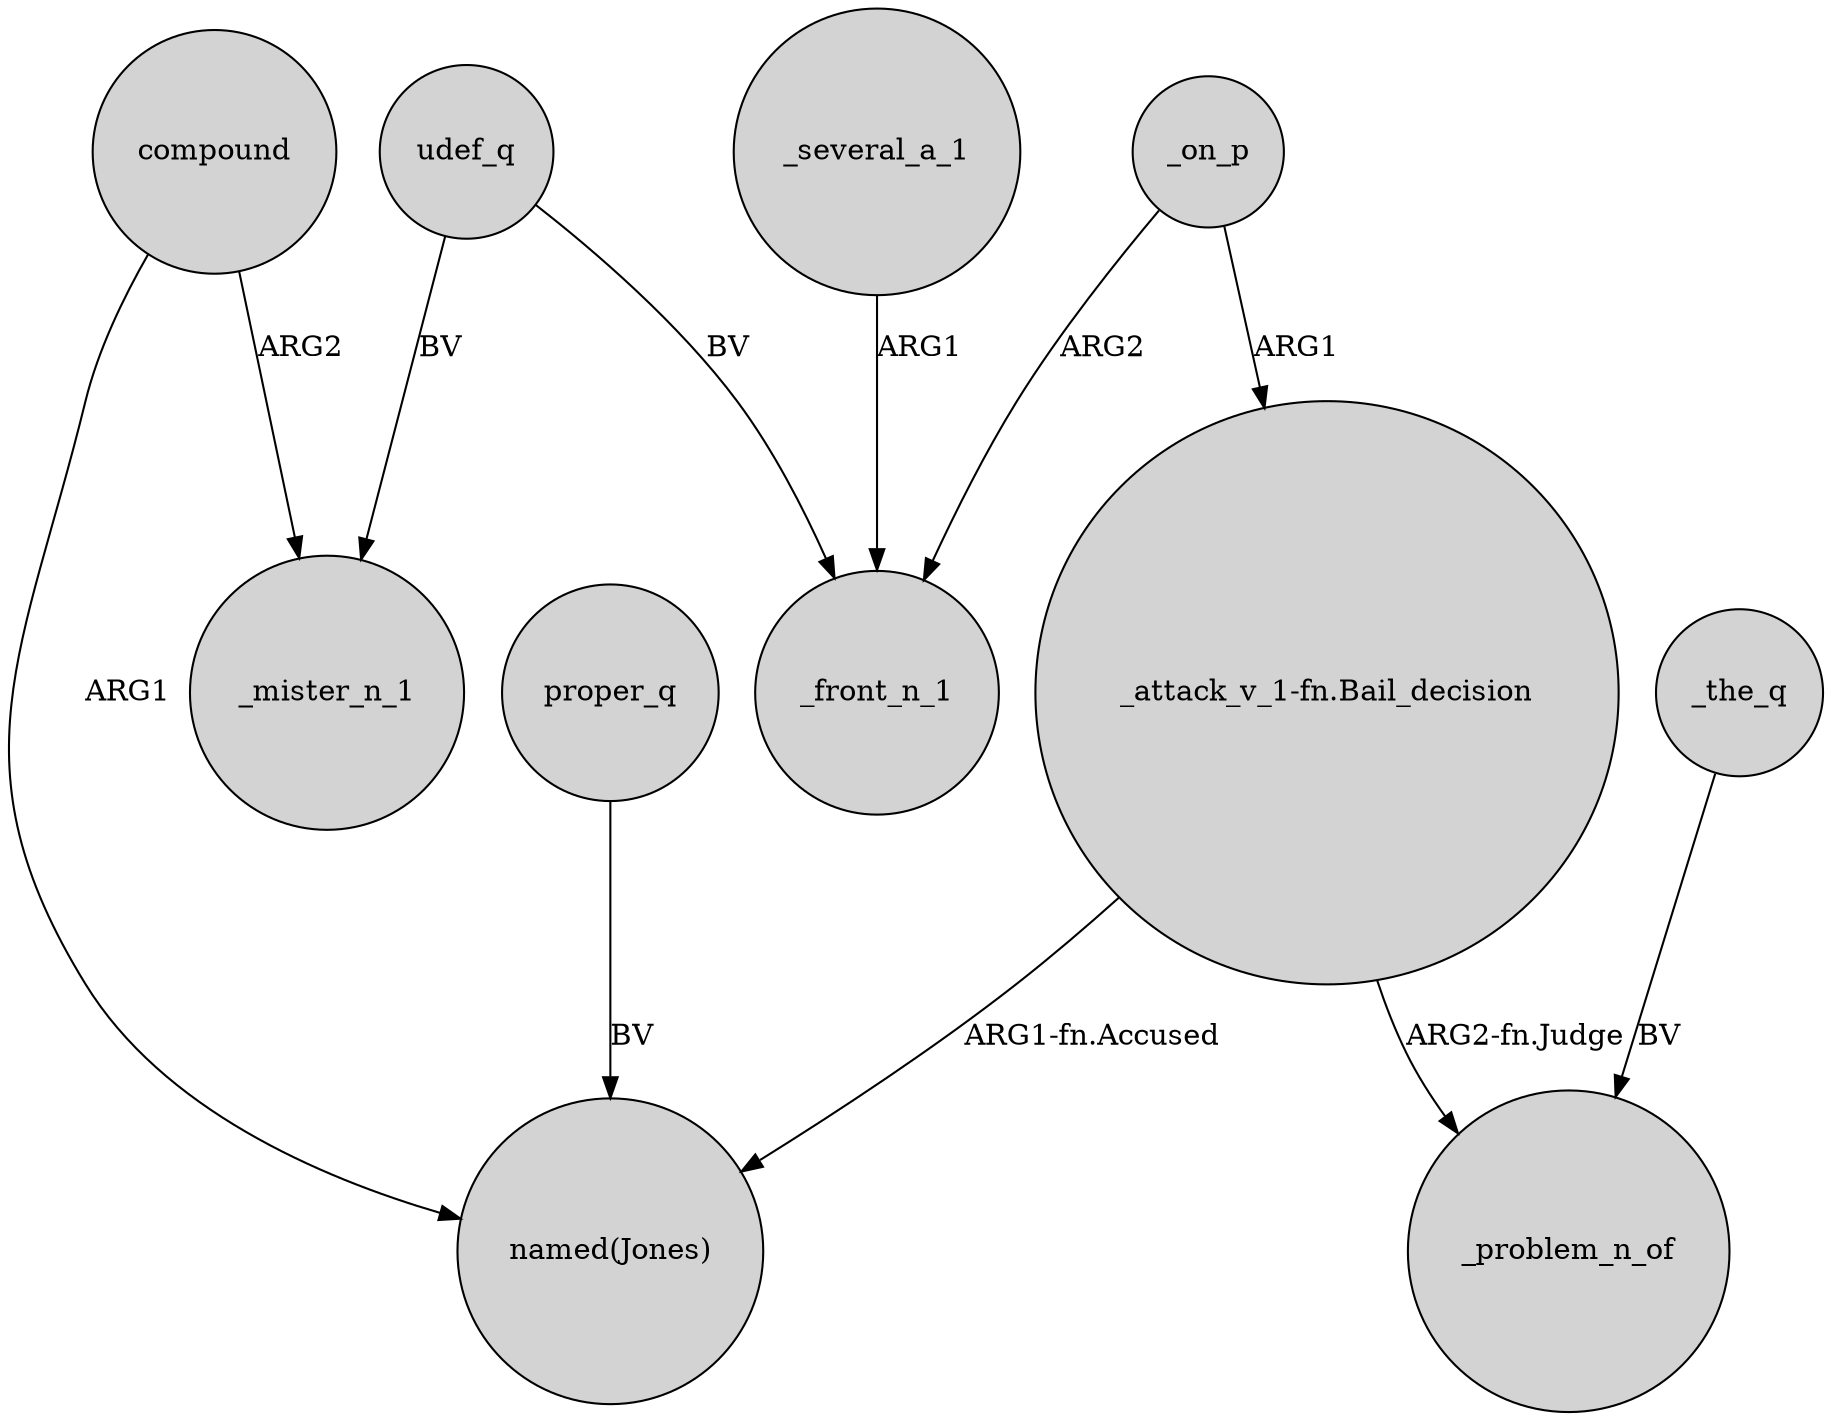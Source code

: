 digraph {
	node [shape=circle style=filled]
	"_attack_v_1-fn.Bail_decision" -> "named(Jones)" [label="ARG1-fn.Accused"]
	"_attack_v_1-fn.Bail_decision" -> _problem_n_of [label="ARG2-fn.Judge"]
	compound -> _mister_n_1 [label=ARG2]
	udef_q -> _front_n_1 [label=BV]
	udef_q -> _mister_n_1 [label=BV]
	_on_p -> _front_n_1 [label=ARG2]
	compound -> "named(Jones)" [label=ARG1]
	_on_p -> "_attack_v_1-fn.Bail_decision" [label=ARG1]
	proper_q -> "named(Jones)" [label=BV]
	_several_a_1 -> _front_n_1 [label=ARG1]
	_the_q -> _problem_n_of [label=BV]
}
